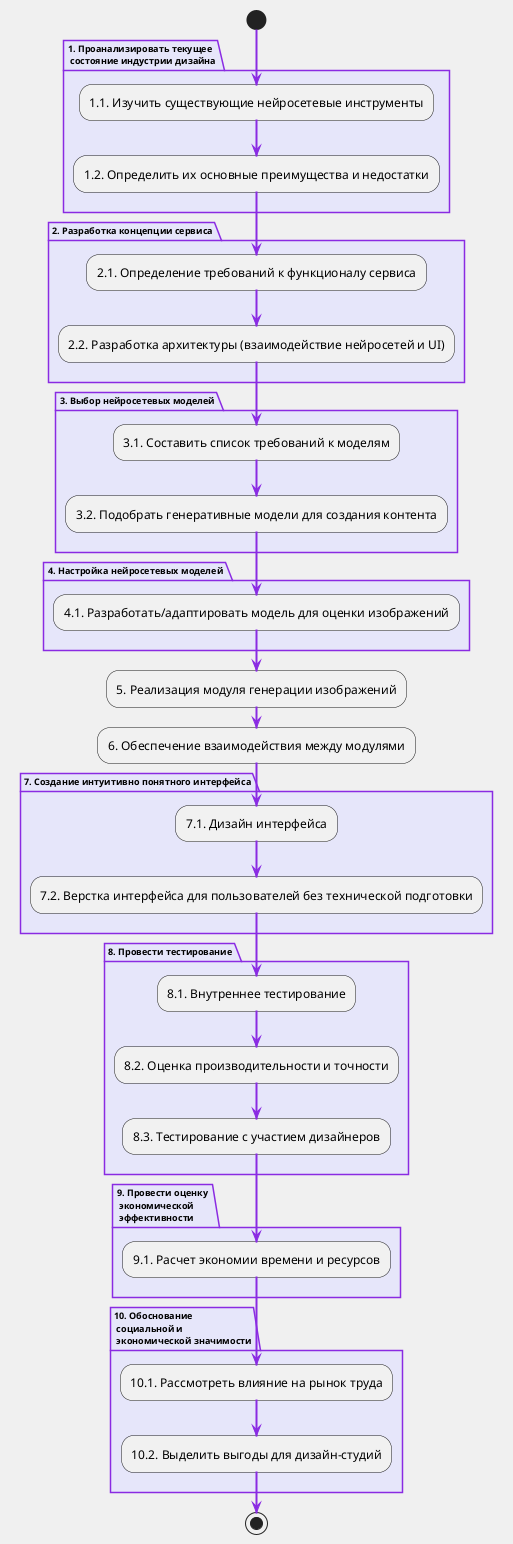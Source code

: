 @startuml

' Фон, шрифт и размер
skinparam backgroundColor #f0f0f0
skinparam fontName "Roboto"
skinparam fontSize 10
skinparam packageFontSize 9
skinparam packageFontStyle bold
skinparam packageBorderColor #8A2BE2
skinparam packageBackgroundColor #E6E6FA
skinparam packageStyle rectangular
skinparam packagePadding 20

' Элементы диаграммы
skinparam classFontSize 10
skinparam classAttributeFontSize 9
skinparam classBackgroundColor #FFFFFF
skinparam classBorderColor #DDA0DD
skinparam classFontColor #333333
skinparam arrowColor #8A2BE2

' Элементы взаимодействий и стрелок
skinparam sequenceArrowThickness 2
skinparam sequenceArrowColor #8A2BE2
skinparam sequenceLifeLineColor #DA70D6

' Элементов перехода (стрелок)
skinparam arrowFontSize 10
skinparam arrowFontColor #8A2BE2

' Описания в тексте пакетов
skinparam noteBackgroundColor #F0E6FA
skinparam noteBorderColor #D3D3D3
skinparam noteFontSize 9
skinparam noteFontColor #333333

start

package 1. Проанализировать текущее \n состояние индустрии дизайна {
    :1.1. Изучить существующие нейросетевые инструменты;
    :1.2. Определить их основные преимущества и недостатки;
}

package 2. Разработка концепции сервиса {
    :2.1. Определение требований к функционалу сервиса;
    :2.2. Разработка архитектуры (взаимодействие нейросетей и UI);
}

package 3. Выбор нейросетевых моделей {
    :3.1. Составить список требований к моделям;
    :3.2. Подобрать генеративные модели для создания контента;
}

package 4. Настройка нейросетевых моделей {
    :4.1. Разработать/адаптировать модель для оценки изображений;
}

:5. Реализация модуля генерации изображений;
:6. Обеспечение взаимодействия между модулями;

package 7. Создание интуитивно понятного интерфейса { 
    :7.1. Дизайн интерфейса;
    :7.2. Верстка интерфейса для пользователей без технической подготовки;
}

package 8. Провести тестирование {
    :8.1. Внутреннее тестирование;
    :8.2. Оценка производительности и точности;
    :8.3. Тестирование с участием дизайнеров;
}

package 9. Провести оценку \n экономической \n эффективности {
    :9.1. Расчет экономии времени и ресурсов;
}

package 10. Обоснование \n социальной и \n экономической значимости {
    :10.1. Рассмотреть влияние на рынок труда;
    :10.2. Выделить выгоды для дизайн-студий;
}

stop
@enduml
